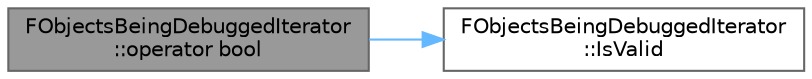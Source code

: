 digraph "FObjectsBeingDebuggedIterator::operator bool"
{
 // INTERACTIVE_SVG=YES
 // LATEX_PDF_SIZE
  bgcolor="transparent";
  edge [fontname=Helvetica,fontsize=10,labelfontname=Helvetica,labelfontsize=10];
  node [fontname=Helvetica,fontsize=10,shape=box,height=0.2,width=0.4];
  rankdir="LR";
  Node1 [id="Node000001",label="FObjectsBeingDebuggedIterator\l::operator bool",height=0.2,width=0.4,color="gray40", fillcolor="grey60", style="filled", fontcolor="black",tooltip="conversion to \"bool\" returning true if the iterator has not reached the last element."];
  Node1 -> Node2 [id="edge1_Node000001_Node000002",color="steelblue1",style="solid",tooltip=" "];
  Node2 [id="Node000002",label="FObjectsBeingDebuggedIterator\l::IsValid",height=0.2,width=0.4,color="grey40", fillcolor="white", style="filled",URL="$db/dcf/structFObjectsBeingDebuggedIterator.html#a855c9ce08221dc8de7d058c621f09dbf",tooltip=" "];
}
